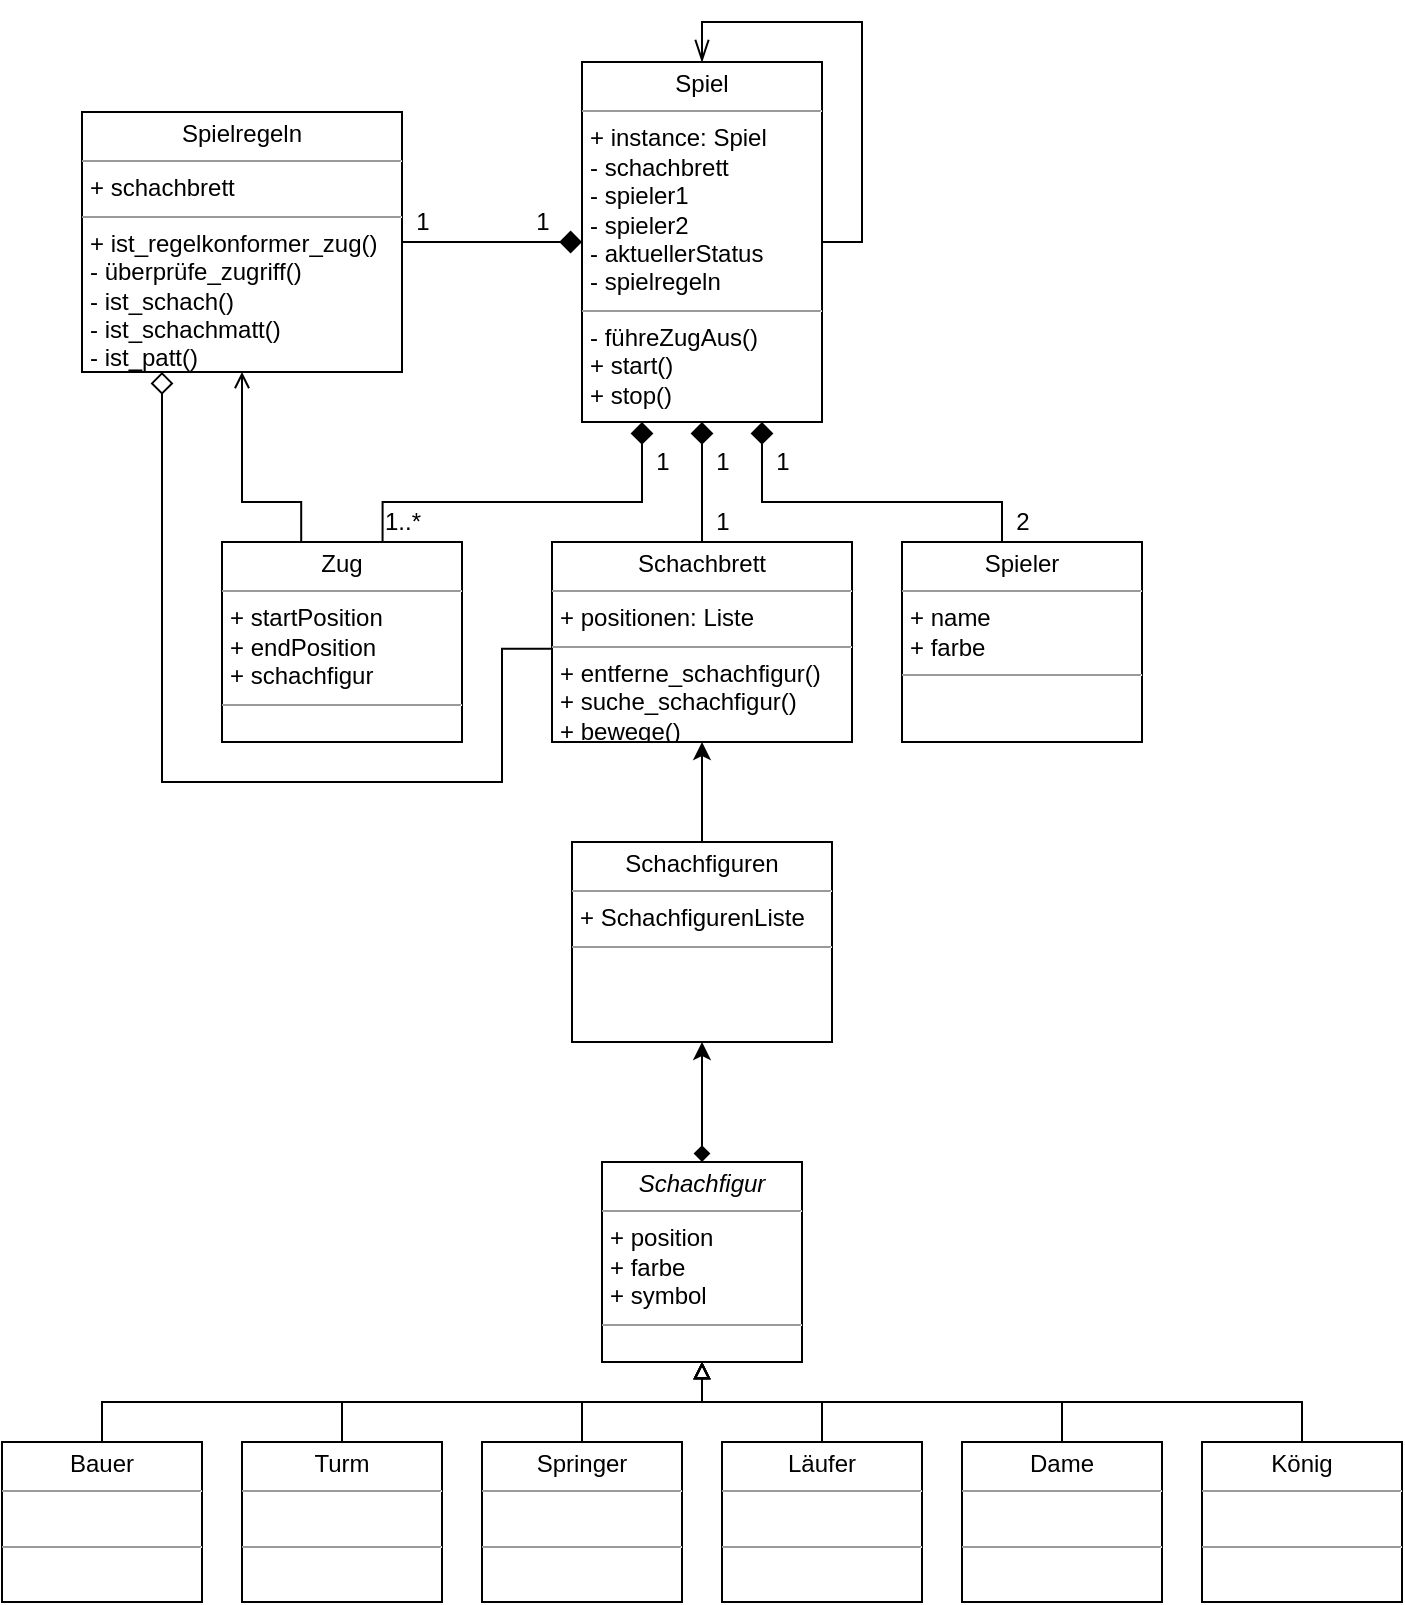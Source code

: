 <mxfile version="22.1.15" type="onedrive">
  <diagram name="Page-1" id="c4acf3e9-155e-7222-9cf6-157b1a14988f">
    <mxGraphModel grid="1" page="1" gridSize="10" guides="1" tooltips="1" connect="1" arrows="1" fold="1" pageScale="1" pageWidth="850" pageHeight="1100" background="none" math="0" shadow="0">
      <root>
        <mxCell id="0" />
        <mxCell id="1" parent="0" />
        <mxCell id="rz3OqndfxatSxz6cUBIu-6" style="edgeStyle=orthogonalEdgeStyle;rounded=0;orthogonalLoop=1;jettySize=auto;html=1;endArrow=diamond;endFill=1;endSize=9;" edge="1" parent="1" source="XUi1XNIL97qCScbz2Gfw-4" target="XUi1XNIL97qCScbz2Gfw-5">
          <mxGeometry relative="1" as="geometry">
            <Array as="points" />
          </mxGeometry>
        </mxCell>
        <mxCell id="XUi1XNIL97qCScbz2Gfw-4" value="&lt;p style=&quot;margin:0px;margin-top:4px;text-align:center;&quot;&gt;Spielregeln&lt;/p&gt;&lt;hr size=&quot;1&quot;&gt;&lt;p style=&quot;margin:0px;margin-left:4px;&quot;&gt;+ schachbrett&lt;/p&gt;&lt;hr size=&quot;1&quot;&gt;&lt;p style=&quot;margin:0px;margin-left:4px;&quot;&gt;+ ist_regelkonformer_zug()&lt;/p&gt;&lt;p style=&quot;margin:0px;margin-left:4px;&quot;&gt;- überprüfe_zugriff()&lt;br&gt;- ist_schach()&lt;/p&gt;&lt;p style=&quot;margin:0px;margin-left:4px;&quot;&gt;- ist_schachmatt()&lt;/p&gt;&lt;p style=&quot;margin:0px;margin-left:4px;&quot;&gt;- ist_patt()&lt;/p&gt;" style="verticalAlign=top;align=left;overflow=fill;fontSize=12;fontFamily=Helvetica;html=1;rounded=0;shadow=0;comic=0;labelBackgroundColor=none;strokeWidth=1" vertex="1" parent="1">
          <mxGeometry x="90" y="305" width="160" height="130" as="geometry" />
        </mxCell>
        <mxCell id="XUi1XNIL97qCScbz2Gfw-5" value="&lt;p style=&quot;margin:0px;margin-top:4px;text-align:center;&quot;&gt;Spiel&lt;/p&gt;&lt;hr size=&quot;1&quot;&gt;&lt;p style=&quot;margin:0px;margin-left:4px;&quot;&gt;+ instance: Spiel&lt;/p&gt;&lt;p style=&quot;margin:0px;margin-left:4px;&quot;&gt;- schachbrett&lt;/p&gt;&lt;p style=&quot;margin:0px;margin-left:4px;&quot;&gt;- spieler1&lt;/p&gt;&lt;p style=&quot;margin:0px;margin-left:4px;&quot;&gt;- spieler2&lt;/p&gt;&lt;p style=&quot;margin:0px;margin-left:4px;&quot;&gt;- aktuellerStatus&lt;/p&gt;&lt;p style=&quot;margin:0px;margin-left:4px;&quot;&gt;- spielregeln&lt;/p&gt;&lt;hr size=&quot;1&quot;&gt;&lt;p style=&quot;margin:0px;margin-left:4px;&quot;&gt;- führeZugAus()&lt;br&gt;&lt;/p&gt;&lt;p style=&quot;margin:0px;margin-left:4px;&quot;&gt;+ start()&lt;/p&gt;&lt;p style=&quot;margin:0px;margin-left:4px;&quot;&gt;+ stop()&lt;/p&gt;" style="verticalAlign=top;align=left;overflow=fill;fontSize=12;fontFamily=Helvetica;html=1;rounded=0;shadow=0;comic=0;labelBackgroundColor=none;strokeWidth=1" vertex="1" parent="1">
          <mxGeometry x="340" y="280" width="120" height="180" as="geometry" />
        </mxCell>
        <mxCell id="pBe0ByM49wiScJpLsnd2-3" value="" style="edgeStyle=orthogonalEdgeStyle;rounded=0;orthogonalLoop=1;jettySize=auto;html=1;startArrow=diamond;startFill=1;" edge="1" parent="1" source="XUi1XNIL97qCScbz2Gfw-6" target="pBe0ByM49wiScJpLsnd2-1">
          <mxGeometry relative="1" as="geometry" />
        </mxCell>
        <mxCell id="XUi1XNIL97qCScbz2Gfw-6" value="&lt;p style=&quot;margin:0px;margin-top:4px;text-align:center;&quot;&gt;&lt;i&gt;Schachfigur&lt;/i&gt;&lt;/p&gt;&lt;hr size=&quot;1&quot;&gt;&lt;p style=&quot;margin:0px;margin-left:4px;&quot;&gt;+ position&lt;/p&gt;&lt;p style=&quot;margin:0px;margin-left:4px;&quot;&gt;+ farbe&lt;/p&gt;&lt;p style=&quot;margin:0px;margin-left:4px;&quot;&gt;+ symbol&lt;/p&gt;&lt;hr size=&quot;1&quot;&gt;&lt;p style=&quot;margin:0px;margin-left:4px;&quot;&gt;&lt;br&gt;&lt;/p&gt;" style="verticalAlign=top;align=left;overflow=fill;fontSize=12;fontFamily=Helvetica;html=1;rounded=0;shadow=0;comic=0;labelBackgroundColor=none;strokeWidth=1" vertex="1" parent="1">
          <mxGeometry x="350" y="830" width="100" height="100" as="geometry" />
        </mxCell>
        <mxCell id="ofR-W2wBmM-OYPLqPYsd-1" style="edgeStyle=orthogonalEdgeStyle;rounded=0;orthogonalLoop=1;jettySize=auto;html=1;endArrow=block;endFill=0;entryX=0.5;entryY=1;entryDx=0;entryDy=0;" edge="1" parent="1" source="XUi1XNIL97qCScbz2Gfw-7" target="XUi1XNIL97qCScbz2Gfw-6">
          <mxGeometry relative="1" as="geometry">
            <mxPoint x="130" y="940" as="targetPoint" />
            <Array as="points">
              <mxPoint x="100" y="950" />
              <mxPoint x="400" y="950" />
            </Array>
          </mxGeometry>
        </mxCell>
        <mxCell id="XUi1XNIL97qCScbz2Gfw-7" value="&lt;p style=&quot;margin:0px;margin-top:4px;text-align:center;&quot;&gt;Bauer&lt;/p&gt;&lt;hr size=&quot;1&quot;&gt;&lt;p style=&quot;margin:0px;margin-left:4px;&quot;&gt;&lt;br&gt;&lt;/p&gt;&lt;hr size=&quot;1&quot;&gt;&lt;p style=&quot;margin:0px;margin-left:4px;&quot;&gt;&lt;br&gt;&lt;/p&gt;" style="verticalAlign=top;align=left;overflow=fill;fontSize=12;fontFamily=Helvetica;html=1;rounded=0;shadow=0;comic=0;labelBackgroundColor=none;strokeWidth=1" vertex="1" parent="1">
          <mxGeometry x="50" y="970" width="100" height="80" as="geometry" />
        </mxCell>
        <mxCell id="ofR-W2wBmM-OYPLqPYsd-2" style="edgeStyle=orthogonalEdgeStyle;rounded=0;orthogonalLoop=1;jettySize=auto;html=1;entryX=0.5;entryY=1;entryDx=0;entryDy=0;endArrow=block;endFill=0;" edge="1" parent="1" source="XUi1XNIL97qCScbz2Gfw-8" target="XUi1XNIL97qCScbz2Gfw-6">
          <mxGeometry relative="1" as="geometry">
            <Array as="points">
              <mxPoint x="220" y="950" />
              <mxPoint x="400" y="950" />
            </Array>
          </mxGeometry>
        </mxCell>
        <mxCell id="XUi1XNIL97qCScbz2Gfw-8" value="&lt;p style=&quot;margin:0px;margin-top:4px;text-align:center;&quot;&gt;Turm&lt;/p&gt;&lt;hr size=&quot;1&quot;&gt;&lt;p style=&quot;margin:0px;margin-left:4px;&quot;&gt;&lt;br&gt;&lt;/p&gt;&lt;hr size=&quot;1&quot;&gt;&lt;p style=&quot;margin:0px;margin-left:4px;&quot;&gt;&lt;br&gt;&lt;/p&gt;" style="verticalAlign=top;align=left;overflow=fill;fontSize=12;fontFamily=Helvetica;html=1;rounded=0;shadow=0;comic=0;labelBackgroundColor=none;strokeWidth=1" vertex="1" parent="1">
          <mxGeometry x="170" y="970" width="100" height="80" as="geometry" />
        </mxCell>
        <mxCell id="ofR-W2wBmM-OYPLqPYsd-3" style="edgeStyle=orthogonalEdgeStyle;rounded=0;orthogonalLoop=1;jettySize=auto;html=1;endArrow=block;endFill=0;entryX=0.5;entryY=1;entryDx=0;entryDy=0;" edge="1" parent="1" source="XUi1XNIL97qCScbz2Gfw-10" target="XUi1XNIL97qCScbz2Gfw-6">
          <mxGeometry relative="1" as="geometry">
            <mxPoint x="410" y="930" as="targetPoint" />
            <Array as="points">
              <mxPoint x="340" y="950" />
              <mxPoint x="400" y="950" />
            </Array>
          </mxGeometry>
        </mxCell>
        <mxCell id="XUi1XNIL97qCScbz2Gfw-10" value="&lt;p style=&quot;margin:0px;margin-top:4px;text-align:center;&quot;&gt;Springer&lt;/p&gt;&lt;hr size=&quot;1&quot;&gt;&lt;p style=&quot;margin:0px;margin-left:4px;&quot;&gt;&lt;br&gt;&lt;/p&gt;&lt;hr size=&quot;1&quot;&gt;&lt;p style=&quot;margin:0px;margin-left:4px;&quot;&gt;&lt;br&gt;&lt;/p&gt;" style="verticalAlign=top;align=left;overflow=fill;fontSize=12;fontFamily=Helvetica;html=1;rounded=0;shadow=0;comic=0;labelBackgroundColor=none;strokeWidth=1" vertex="1" parent="1">
          <mxGeometry x="290" y="970" width="100" height="80" as="geometry" />
        </mxCell>
        <mxCell id="ofR-W2wBmM-OYPLqPYsd-4" style="edgeStyle=orthogonalEdgeStyle;rounded=0;orthogonalLoop=1;jettySize=auto;html=1;endArrow=block;endFill=0;" edge="1" parent="1" source="XUi1XNIL97qCScbz2Gfw-11">
          <mxGeometry relative="1" as="geometry">
            <mxPoint x="400" y="930" as="targetPoint" />
            <Array as="points">
              <mxPoint x="460" y="950" />
              <mxPoint x="400" y="950" />
              <mxPoint x="400" y="930" />
            </Array>
          </mxGeometry>
        </mxCell>
        <mxCell id="XUi1XNIL97qCScbz2Gfw-11" value="&lt;p style=&quot;margin:0px;margin-top:4px;text-align:center;&quot;&gt;Läufer&lt;/p&gt;&lt;hr size=&quot;1&quot;&gt;&lt;p style=&quot;margin:0px;margin-left:4px;&quot;&gt;&lt;br&gt;&lt;/p&gt;&lt;hr size=&quot;1&quot;&gt;&lt;p style=&quot;margin:0px;margin-left:4px;&quot;&gt;&lt;br&gt;&lt;/p&gt;" style="verticalAlign=top;align=left;overflow=fill;fontSize=12;fontFamily=Helvetica;html=1;rounded=0;shadow=0;comic=0;labelBackgroundColor=none;strokeWidth=1" vertex="1" parent="1">
          <mxGeometry x="410" y="970" width="100" height="80" as="geometry" />
        </mxCell>
        <mxCell id="ofR-W2wBmM-OYPLqPYsd-5" style="edgeStyle=orthogonalEdgeStyle;rounded=0;orthogonalLoop=1;jettySize=auto;html=1;endArrow=block;endFill=0;" edge="1" parent="1" source="XUi1XNIL97qCScbz2Gfw-12">
          <mxGeometry relative="1" as="geometry">
            <mxPoint x="400" y="930" as="targetPoint" />
            <Array as="points">
              <mxPoint x="580" y="950" />
              <mxPoint x="400" y="950" />
              <mxPoint x="400" y="930" />
            </Array>
          </mxGeometry>
        </mxCell>
        <mxCell id="XUi1XNIL97qCScbz2Gfw-12" value="&lt;p style=&quot;margin:0px;margin-top:4px;text-align:center;&quot;&gt;Dame&lt;/p&gt;&lt;hr size=&quot;1&quot;&gt;&lt;p style=&quot;margin:0px;margin-left:4px;&quot;&gt;&lt;br&gt;&lt;/p&gt;&lt;hr size=&quot;1&quot;&gt;&lt;p style=&quot;margin:0px;margin-left:4px;&quot;&gt;&lt;br&gt;&lt;/p&gt;" style="verticalAlign=top;align=left;overflow=fill;fontSize=12;fontFamily=Helvetica;html=1;rounded=0;shadow=0;comic=0;labelBackgroundColor=none;strokeWidth=1" vertex="1" parent="1">
          <mxGeometry x="530" y="970" width="100" height="80" as="geometry" />
        </mxCell>
        <mxCell id="ofR-W2wBmM-OYPLqPYsd-6" style="edgeStyle=orthogonalEdgeStyle;rounded=0;orthogonalLoop=1;jettySize=auto;html=1;entryX=0.5;entryY=1;entryDx=0;entryDy=0;endArrow=block;endFill=0;" edge="1" parent="1" source="XUi1XNIL97qCScbz2Gfw-13" target="XUi1XNIL97qCScbz2Gfw-6">
          <mxGeometry relative="1" as="geometry">
            <Array as="points">
              <mxPoint x="700" y="950" />
              <mxPoint x="400" y="950" />
            </Array>
          </mxGeometry>
        </mxCell>
        <mxCell id="XUi1XNIL97qCScbz2Gfw-13" value="&lt;p style=&quot;margin:0px;margin-top:4px;text-align:center;&quot;&gt;König&lt;/p&gt;&lt;hr size=&quot;1&quot;&gt;&lt;p style=&quot;margin:0px;margin-left:4px;&quot;&gt;&lt;br&gt;&lt;/p&gt;&lt;hr size=&quot;1&quot;&gt;&lt;p style=&quot;margin:0px;margin-left:4px;&quot;&gt;&lt;br&gt;&lt;/p&gt;" style="verticalAlign=top;align=left;overflow=fill;fontSize=12;fontFamily=Helvetica;html=1;rounded=0;shadow=0;comic=0;labelBackgroundColor=none;strokeWidth=1" vertex="1" parent="1">
          <mxGeometry x="650" y="970" width="100" height="80" as="geometry" />
        </mxCell>
        <mxCell id="rz3OqndfxatSxz6cUBIu-4" style="edgeStyle=orthogonalEdgeStyle;rounded=0;orthogonalLoop=1;jettySize=auto;html=1;endArrow=diamond;endFill=1;endSize=9;" edge="1" parent="1" source="XUi1XNIL97qCScbz2Gfw-14" target="XUi1XNIL97qCScbz2Gfw-5">
          <mxGeometry relative="1" as="geometry">
            <Array as="points">
              <mxPoint x="400" y="450" />
              <mxPoint x="400" y="450" />
            </Array>
          </mxGeometry>
        </mxCell>
        <mxCell id="AP-pza4UJyFf44N1vplL-3" style="edgeStyle=orthogonalEdgeStyle;rounded=0;orthogonalLoop=1;jettySize=auto;html=1;entryX=0.25;entryY=1;entryDx=0;entryDy=0;endArrow=diamond;endFill=0;exitX=-0.001;exitY=0.534;exitDx=0;exitDy=0;exitPerimeter=0;endSize=9;startSize=6;" edge="1" parent="1" source="XUi1XNIL97qCScbz2Gfw-14" target="XUi1XNIL97qCScbz2Gfw-4">
          <mxGeometry relative="1" as="geometry">
            <Array as="points">
              <mxPoint x="300" y="573" />
              <mxPoint x="300" y="640" />
              <mxPoint x="130" y="640" />
            </Array>
          </mxGeometry>
        </mxCell>
        <mxCell id="XUi1XNIL97qCScbz2Gfw-14" value="&lt;p style=&quot;margin:0px;margin-top:4px;text-align:center;&quot;&gt;Schachbrett&lt;/p&gt;&lt;hr size=&quot;1&quot;&gt;&lt;p style=&quot;margin:0px;margin-left:4px;&quot;&gt;+ positionen: Liste&lt;/p&gt;&lt;hr size=&quot;1&quot;&gt;&lt;p style=&quot;margin:0px;margin-left:4px;&quot;&gt;+ entferne_schachfigur()&lt;/p&gt;&lt;p style=&quot;margin:0px;margin-left:4px;&quot;&gt;+ suche_schachfigur()&lt;/p&gt;&lt;p style=&quot;margin:0px;margin-left:4px;&quot;&gt;+ bewege()&lt;br&gt;&lt;/p&gt;" style="verticalAlign=top;align=left;overflow=fill;fontSize=12;fontFamily=Helvetica;html=1;rounded=0;shadow=0;comic=0;labelBackgroundColor=none;strokeWidth=1" vertex="1" parent="1">
          <mxGeometry x="325" y="520" width="150" height="100" as="geometry" />
        </mxCell>
        <mxCell id="AP-pza4UJyFf44N1vplL-1" style="edgeStyle=orthogonalEdgeStyle;rounded=0;orthogonalLoop=1;jettySize=auto;html=1;entryX=0.25;entryY=1;entryDx=0;entryDy=0;endArrow=diamond;endFill=1;endSize=9;exitX=0.669;exitY=0.007;exitDx=0;exitDy=0;exitPerimeter=0;" edge="1" parent="1" source="XUi1XNIL97qCScbz2Gfw-15" target="XUi1XNIL97qCScbz2Gfw-5">
          <mxGeometry relative="1" as="geometry">
            <Array as="points">
              <mxPoint x="240" y="500" />
              <mxPoint x="370" y="500" />
            </Array>
          </mxGeometry>
        </mxCell>
        <mxCell id="AP-pza4UJyFf44N1vplL-2" style="edgeStyle=orthogonalEdgeStyle;rounded=0;orthogonalLoop=1;jettySize=auto;html=1;entryX=0.5;entryY=1;entryDx=0;entryDy=0;endArrow=open;endFill=0;exitX=0.33;exitY=0.005;exitDx=0;exitDy=0;exitPerimeter=0;" edge="1" parent="1" source="XUi1XNIL97qCScbz2Gfw-15" target="XUi1XNIL97qCScbz2Gfw-4">
          <mxGeometry relative="1" as="geometry">
            <Array as="points">
              <mxPoint x="200" y="500" />
              <mxPoint x="170" y="500" />
            </Array>
          </mxGeometry>
        </mxCell>
        <mxCell id="XUi1XNIL97qCScbz2Gfw-15" value="&lt;p style=&quot;margin:0px;margin-top:4px;text-align:center;&quot;&gt;Zug&lt;/p&gt;&lt;hr size=&quot;1&quot;&gt;&lt;p style=&quot;margin:0px;margin-left:4px;&quot;&gt;+ startPosition&amp;nbsp;&lt;/p&gt;&lt;p style=&quot;margin:0px;margin-left:4px;&quot;&gt;+ endPosition&amp;nbsp;&lt;/p&gt;&lt;p style=&quot;margin:0px;margin-left:4px;&quot;&gt;+ schachfigur&lt;/p&gt;&lt;hr size=&quot;1&quot;&gt;&lt;p style=&quot;margin:0px;margin-left:4px;&quot;&gt;&lt;br&gt;&lt;/p&gt;" style="verticalAlign=top;align=left;overflow=fill;fontSize=12;fontFamily=Helvetica;html=1;rounded=0;shadow=0;comic=0;labelBackgroundColor=none;strokeWidth=1" vertex="1" parent="1">
          <mxGeometry x="160" y="520" width="120" height="100" as="geometry" />
        </mxCell>
        <mxCell id="rz3OqndfxatSxz6cUBIu-9" style="edgeStyle=orthogonalEdgeStyle;rounded=0;orthogonalLoop=1;jettySize=auto;html=1;entryX=0.75;entryY=1;entryDx=0;entryDy=0;endArrow=diamond;endFill=1;endSize=9;" edge="1" parent="1" source="rz3OqndfxatSxz6cUBIu-7" target="XUi1XNIL97qCScbz2Gfw-5">
          <mxGeometry relative="1" as="geometry">
            <Array as="points">
              <mxPoint x="550" y="500" />
              <mxPoint x="430" y="500" />
            </Array>
          </mxGeometry>
        </mxCell>
        <mxCell id="rz3OqndfxatSxz6cUBIu-7" value="&lt;p style=&quot;margin:0px;margin-top:4px;text-align:center;&quot;&gt;Spieler&lt;/p&gt;&lt;hr size=&quot;1&quot;&gt;&lt;p style=&quot;margin:0px;margin-left:4px;&quot;&gt;+ name&amp;nbsp;&lt;/p&gt;&lt;p style=&quot;margin:0px;margin-left:4px;&quot;&gt;+ farbe&lt;/p&gt;&lt;hr size=&quot;1&quot;&gt;&lt;p style=&quot;margin:0px;margin-left:4px;&quot;&gt;&lt;br&gt;&lt;/p&gt;" style="verticalAlign=top;align=left;overflow=fill;fontSize=12;fontFamily=Helvetica;html=1;rounded=0;shadow=0;comic=0;labelBackgroundColor=none;strokeWidth=1" vertex="1" parent="1">
          <mxGeometry x="500" y="520" width="120" height="100" as="geometry" />
        </mxCell>
        <mxCell id="AP-pza4UJyFf44N1vplL-4" value="1" style="text;html=1;align=center;verticalAlign=middle;resizable=0;points=[];autosize=1;strokeColor=none;fillColor=none;" vertex="1" parent="1">
          <mxGeometry x="430" y="470" width="20" height="20" as="geometry" />
        </mxCell>
        <mxCell id="AP-pza4UJyFf44N1vplL-5" value="2" style="text;html=1;align=center;verticalAlign=middle;resizable=0;points=[];autosize=1;strokeColor=none;fillColor=none;" vertex="1" parent="1">
          <mxGeometry x="550" y="500" width="20" height="20" as="geometry" />
        </mxCell>
        <mxCell id="AP-pza4UJyFf44N1vplL-6" value="1" style="text;html=1;align=center;verticalAlign=middle;resizable=0;points=[];autosize=1;strokeColor=none;fillColor=none;" vertex="1" parent="1">
          <mxGeometry x="400" y="470" width="20" height="20" as="geometry" />
        </mxCell>
        <mxCell id="AP-pza4UJyFf44N1vplL-7" value="1" style="text;html=1;align=center;verticalAlign=middle;resizable=0;points=[];autosize=1;strokeColor=none;fillColor=none;" vertex="1" parent="1">
          <mxGeometry x="400" y="500" width="20" height="20" as="geometry" />
        </mxCell>
        <mxCell id="AP-pza4UJyFf44N1vplL-11" value="1" style="text;html=1;align=center;verticalAlign=middle;resizable=0;points=[];autosize=1;strokeColor=none;fillColor=none;" vertex="1" parent="1">
          <mxGeometry x="310" y="350" width="20" height="20" as="geometry" />
        </mxCell>
        <mxCell id="AP-pza4UJyFf44N1vplL-12" value="1" style="text;html=1;align=center;verticalAlign=middle;resizable=0;points=[];autosize=1;strokeColor=none;fillColor=none;" vertex="1" parent="1">
          <mxGeometry x="250" y="350" width="20" height="20" as="geometry" />
        </mxCell>
        <mxCell id="AP-pza4UJyFf44N1vplL-16" value="1..*" style="text;html=1;align=center;verticalAlign=middle;resizable=0;points=[];autosize=1;strokeColor=none;fillColor=none;" vertex="1" parent="1">
          <mxGeometry x="235" y="500" width="30" height="20" as="geometry" />
        </mxCell>
        <mxCell id="AP-pza4UJyFf44N1vplL-17" value="1" style="text;html=1;align=center;verticalAlign=middle;resizable=0;points=[];autosize=1;strokeColor=none;fillColor=none;" vertex="1" parent="1">
          <mxGeometry x="370" y="470" width="20" height="20" as="geometry" />
        </mxCell>
        <mxCell id="AP-pza4UJyFf44N1vplL-20" value="" style="endArrow=openThin;endFill=0;endSize=9;html=1;rounded=0;entryX=0.5;entryY=0;entryDx=0;entryDy=0;exitX=1;exitY=0.5;exitDx=0;exitDy=0;" edge="1" parent="1" source="XUi1XNIL97qCScbz2Gfw-5" target="XUi1XNIL97qCScbz2Gfw-5">
          <mxGeometry width="160" relative="1" as="geometry">
            <mxPoint x="460" y="369.31" as="sourcePoint" />
            <mxPoint x="400" y="260" as="targetPoint" />
            <Array as="points">
              <mxPoint x="480" y="370" />
              <mxPoint x="480" y="260" />
              <mxPoint x="400" y="260" />
            </Array>
          </mxGeometry>
        </mxCell>
        <mxCell id="pBe0ByM49wiScJpLsnd2-2" value="" style="edgeStyle=orthogonalEdgeStyle;rounded=0;orthogonalLoop=1;jettySize=auto;html=1;" edge="1" parent="1" source="pBe0ByM49wiScJpLsnd2-1" target="XUi1XNIL97qCScbz2Gfw-14">
          <mxGeometry relative="1" as="geometry" />
        </mxCell>
        <mxCell id="pBe0ByM49wiScJpLsnd2-1" value="&lt;p style=&quot;margin:0px;margin-top:4px;text-align:center;&quot;&gt;Schachfiguren&lt;/p&gt;&lt;hr size=&quot;1&quot;&gt;&lt;p style=&quot;margin:0px;margin-left:4px;&quot;&gt;+ SchachfigurenListe&lt;/p&gt;&lt;hr size=&quot;1&quot;&gt;&lt;p style=&quot;margin:0px;margin-left:4px;&quot;&gt;&lt;br&gt;&lt;/p&gt;" style="verticalAlign=top;align=left;overflow=fill;fontSize=12;fontFamily=Helvetica;html=1;rounded=0;shadow=0;comic=0;labelBackgroundColor=none;strokeWidth=1" vertex="1" parent="1">
          <mxGeometry x="335" y="670" width="130" height="100" as="geometry" />
        </mxCell>
      </root>
    </mxGraphModel>
  </diagram>
</mxfile>
